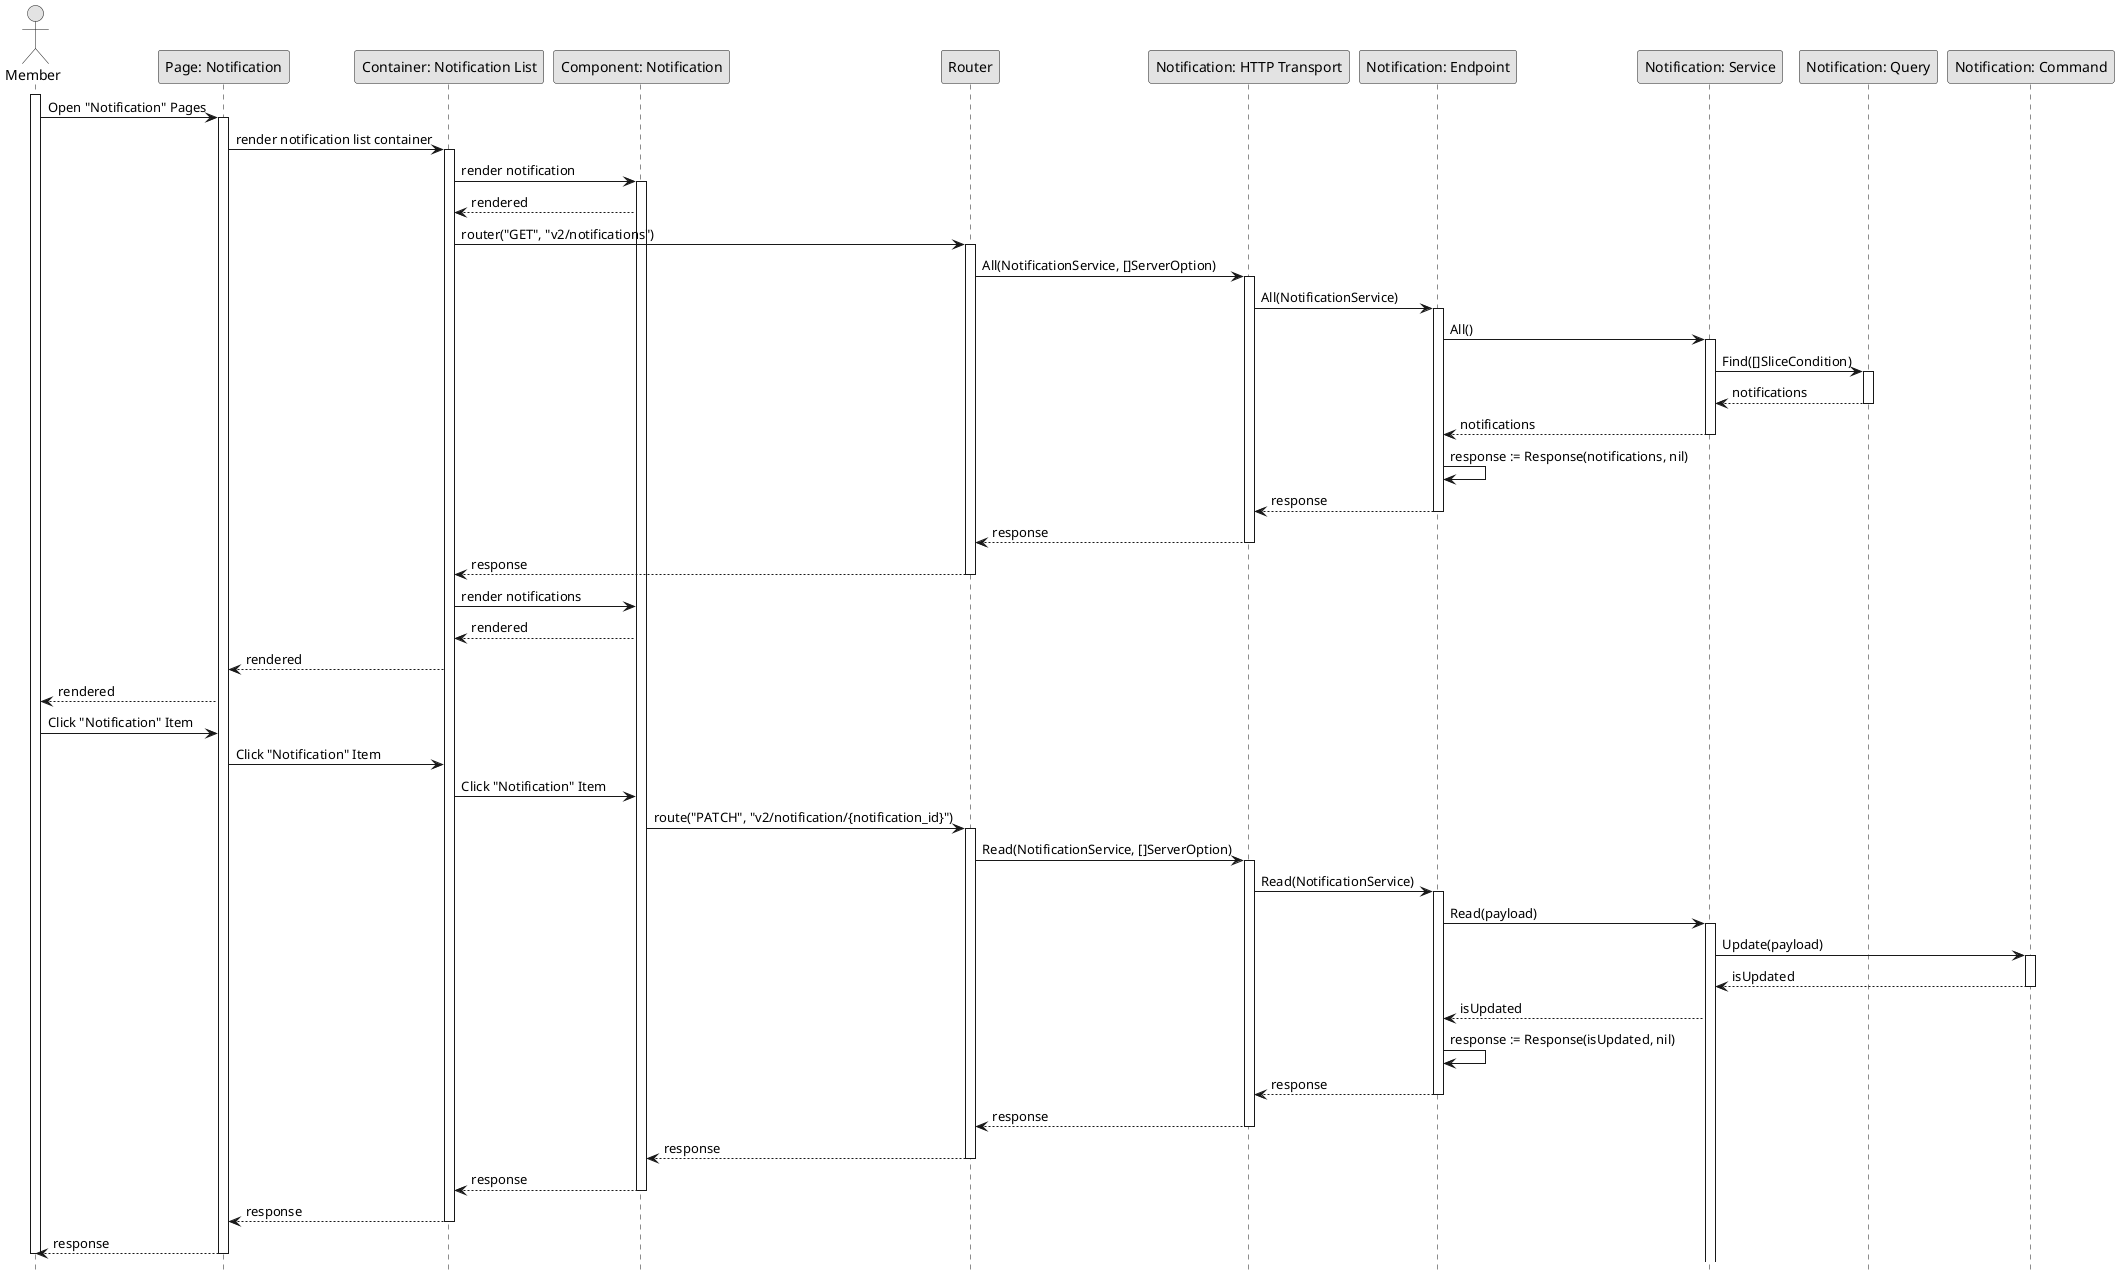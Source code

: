 @startuml ReadNotification

skinparam Monochrome true
skinparam Shadowing false
hide footbox

actor Member
participant "Page: Notification" as NotificationPage
participant "Container: Notification List" as NotificationListContainer
participant "Component: Notification" as Notification
participant "Router" as Router
participant "Notification: HTTP Transport" as NotificationHTTPTransport
participant "Notification: Endpoint" as NotificationEndpoint
participant "Notification: Service" as NotificationService
participant "Notification: Query" as NotificationQuery
participant "Notification: Command" as NotificationCommand

activate Member

Member->NotificationPage: Open "Notification" Pages
activate NotificationPage
NotificationPage->NotificationListContainer: render notification list container
activate NotificationListContainer
NotificationListContainer->Notification: render notification
activate Notification
Notification-->NotificationListContainer: rendered
NotificationListContainer->Router: router("GET", "v2/notifications")
activate Router
Router->NotificationHTTPTransport: All(NotificationService, []ServerOption)
activate NotificationHTTPTransport
NotificationHTTPTransport->NotificationEndpoint: All(NotificationService)
activate NotificationEndpoint
NotificationEndpoint->NotificationService: All()
activate NotificationService
NotificationService->NotificationQuery: Find([]SliceCondition)
activate NotificationQuery
NotificationQuery-->NotificationService: notifications
deactivate NotificationQuery
NotificationService-->NotificationEndpoint: notifications
deactivate NotificationService
NotificationEndpoint->NotificationEndpoint: response := Response(notifications, nil)
NotificationEndpoint-->NotificationHTTPTransport: response
deactivate NotificationEndpoint
NotificationHTTPTransport-->Router: response
deactivate NotificationHTTPTransport
Router-->NotificationListContainer: response
deactivate Router
NotificationListContainer->Notification: render notifications
Notification-->NotificationListContainer: rendered
NotificationListContainer-->NotificationPage: rendered
NotificationPage-->Member: rendered

Member->NotificationPage: Click "Notification" Item
NotificationPage->NotificationListContainer: Click "Notification" Item
NotificationListContainer->Notification: Click "Notification" Item
Notification->Router: route("PATCH", "v2/notification/{notification_id}")
activate Router
Router->NotificationHTTPTransport: Read(NotificationService, []ServerOption)
activate NotificationHTTPTransport
NotificationHTTPTransport->NotificationEndpoint: Read(NotificationService)
activate NotificationEndpoint
NotificationEndpoint->NotificationService: Read(payload)
activate NotificationService
NotificationService->NotificationCommand: Update(payload)
activate NotificationCommand
NotificationCommand-->NotificationService: isUpdated
deactivate NotificationCommand
NotificationService-->NotificationEndpoint: isUpdated
NotificationEndpoint->NotificationEndpoint: response := Response(isUpdated, nil)
NotificationEndpoint-->NotificationHTTPTransport: response
deactivate NotificationEndpoint
NotificationHTTPTransport-->Router: response
deactivate NotificationHTTPTransport
Router-->Notification: response
deactivate Router
Notification-->NotificationListContainer: response
deactivate Notification
NotificationListContainer-->NotificationPage: response
deactivate NotificationListContainer
NotificationPage-->Member: response
deactivate NotificationPage

deactivate Member

@enduml